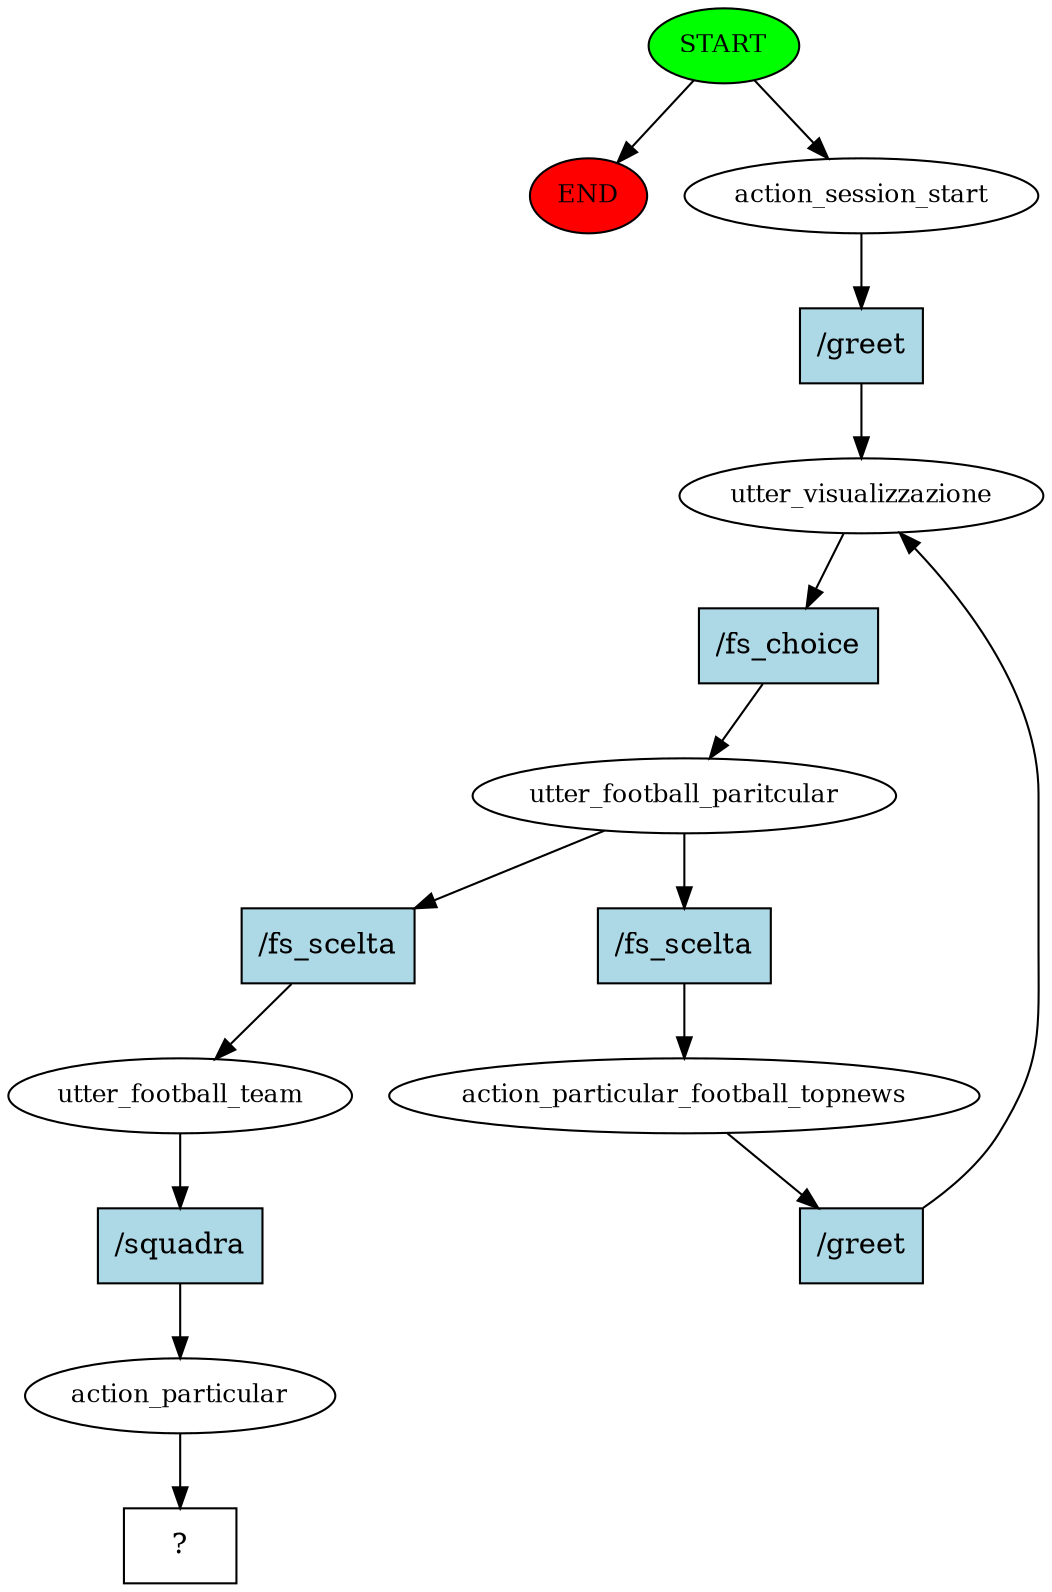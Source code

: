 digraph  {
0 [class="start active", fillcolor=green, fontsize=12, label=START, style=filled];
"-1" [class=end, fillcolor=red, fontsize=12, label=END, style=filled];
1 [class=active, fontsize=12, label=action_session_start];
2 [class=active, fontsize=12, label=utter_visualizzazione];
3 [class=active, fontsize=12, label=utter_football_paritcular];
4 [class=active, fontsize=12, label=action_particular_football_topnews];
7 [class=active, fontsize=12, label=utter_football_team];
8 [class=active, fontsize=12, label=action_particular];
9 [class="intent dashed active", label="  ?  ", shape=rect];
10 [class="intent active", fillcolor=lightblue, label="/greet", shape=rect, style=filled];
11 [class="intent active", fillcolor=lightblue, label="/fs_choice", shape=rect, style=filled];
12 [class="intent active", fillcolor=lightblue, label="/fs_scelta", shape=rect, style=filled];
13 [class="intent active", fillcolor=lightblue, label="/fs_scelta", shape=rect, style=filled];
14 [class="intent active", fillcolor=lightblue, label="/greet", shape=rect, style=filled];
15 [class="intent active", fillcolor=lightblue, label="/squadra", shape=rect, style=filled];
0 -> "-1"  [class="", key=NONE, label=""];
0 -> 1  [class=active, key=NONE, label=""];
1 -> 10  [class=active, key=0];
2 -> 11  [class=active, key=0];
3 -> 12  [class=active, key=0];
3 -> 13  [class=active, key=0];
4 -> 14  [class=active, key=0];
7 -> 15  [class=active, key=0];
8 -> 9  [class=active, key=NONE, label=""];
10 -> 2  [class=active, key=0];
11 -> 3  [class=active, key=0];
12 -> 4  [class=active, key=0];
13 -> 7  [class=active, key=0];
14 -> 2  [class=active, key=0];
15 -> 8  [class=active, key=0];
}
